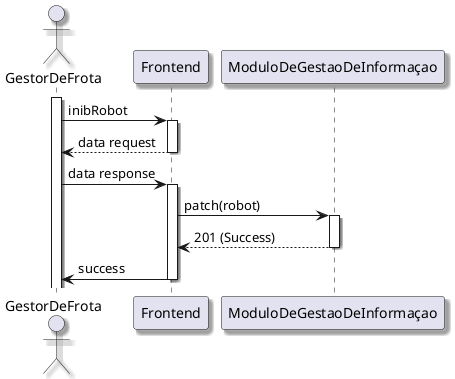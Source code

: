@startuml

skinparam handwritten false
skinparam monochrome false
skinparam packageStyle rect
skinparam defaultFontName FG Virgil
skinparam shadowing true

actor GestorDeFrota as GestorDeFrota
activate GestorDeFrota
GestorDeFrota -> Frontend: inibRobot
activate Frontend
Frontend --> GestorDeFrota: data request
deactivate Frontend
GestorDeFrota -> Frontend: data response
activate Frontend
Frontend -> ModuloDeGestaoDeInformaçao: patch(robot)
activate ModuloDeGestaoDeInformaçao
ModuloDeGestaoDeInformaçao --> Frontend: 201 (Success)
deactivate ModuloDeGestaoDeInformaçao
Frontend -> GestorDeFrota: success
deactivate Frontend

@enduml